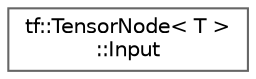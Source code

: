 digraph "类继承关系图"
{
 // LATEX_PDF_SIZE
  bgcolor="transparent";
  edge [fontname=Helvetica,fontsize=10,labelfontname=Helvetica,labelfontsize=10];
  node [fontname=Helvetica,fontsize=10,shape=box,height=0.2,width=0.4];
  rankdir="LR";
  Node0 [id="Node000000",label="tf::TensorNode\< T \>\l::Input",height=0.2,width=0.4,color="grey40", fillcolor="white", style="filled",URL="$structtf_1_1_tensor_node_1_1_input.html",tooltip=" "];
}
